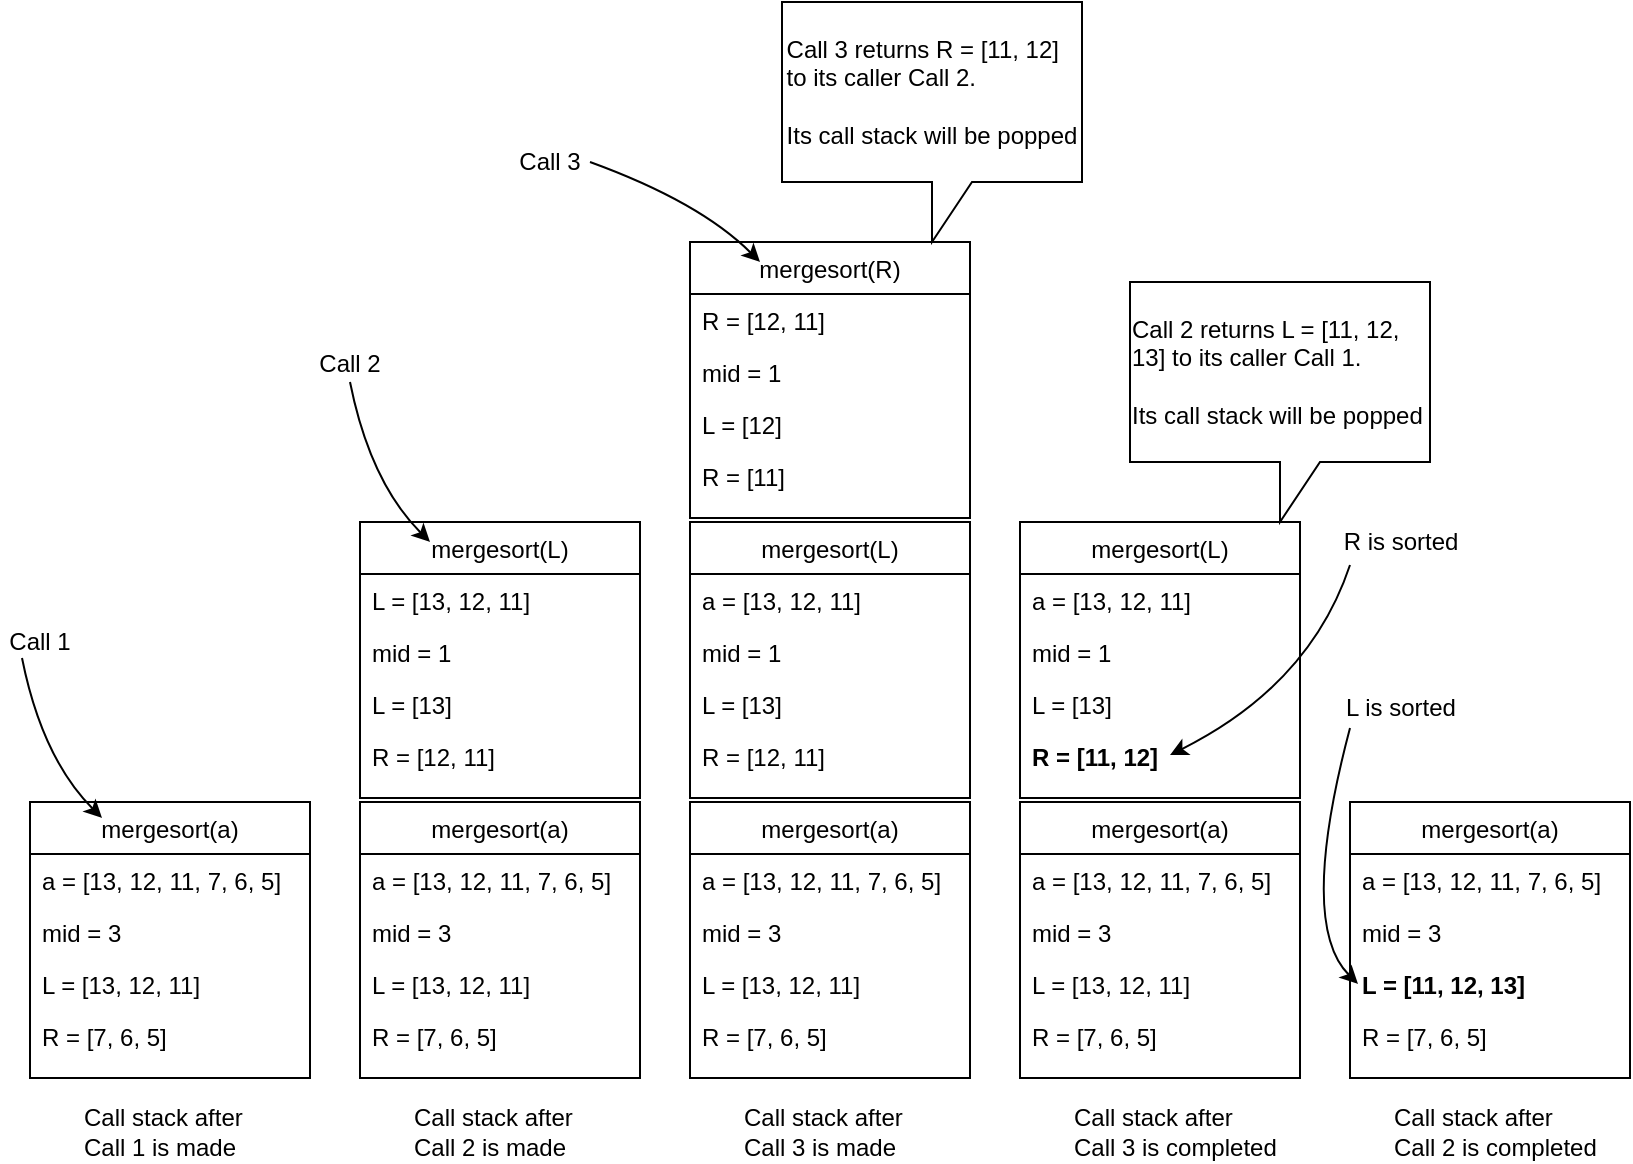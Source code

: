 <mxfile version="12.8.5" type="device"><diagram id="C5RBs43oDa-KdzZeNtuy" name="Page-1"><mxGraphModel dx="868" dy="341" grid="1" gridSize="10" guides="1" tooltips="1" connect="1" arrows="1" fold="1" page="1" pageScale="1" pageWidth="827" pageHeight="1169" math="0" shadow="0"><root><mxCell id="WIyWlLk6GJQsqaUBKTNV-0"/><mxCell id="WIyWlLk6GJQsqaUBKTNV-1" parent="WIyWlLk6GJQsqaUBKTNV-0"/><mxCell id="zkfFHV4jXpPFQw0GAbJ--0" value="mergesort(a)" style="swimlane;fontStyle=0;align=center;verticalAlign=top;childLayout=stackLayout;horizontal=1;startSize=26;horizontalStack=0;resizeParent=1;resizeLast=0;collapsible=1;marginBottom=0;rounded=0;shadow=0;strokeWidth=1;" parent="WIyWlLk6GJQsqaUBKTNV-1" vertex="1"><mxGeometry x="20" y="497" width="140" height="138" as="geometry"><mxRectangle x="230" y="140" width="160" height="26" as="alternateBounds"/></mxGeometry></mxCell><mxCell id="zkfFHV4jXpPFQw0GAbJ--1" value="a = [13, 12, 11, 7, 6, 5]" style="text;align=left;verticalAlign=top;spacingLeft=4;spacingRight=4;overflow=hidden;rotatable=0;points=[[0,0.5],[1,0.5]];portConstraint=eastwest;" parent="zkfFHV4jXpPFQw0GAbJ--0" vertex="1"><mxGeometry y="26" width="140" height="26" as="geometry"/></mxCell><mxCell id="zkfFHV4jXpPFQw0GAbJ--2" value="mid = 3" style="text;align=left;verticalAlign=top;spacingLeft=4;spacingRight=4;overflow=hidden;rotatable=0;points=[[0,0.5],[1,0.5]];portConstraint=eastwest;rounded=0;shadow=0;html=0;" parent="zkfFHV4jXpPFQw0GAbJ--0" vertex="1"><mxGeometry y="52" width="140" height="26" as="geometry"/></mxCell><mxCell id="zkfFHV4jXpPFQw0GAbJ--3" value="L = [13, 12, 11]" style="text;align=left;verticalAlign=top;spacingLeft=4;spacingRight=4;overflow=hidden;rotatable=0;points=[[0,0.5],[1,0.5]];portConstraint=eastwest;rounded=0;shadow=0;html=0;" parent="zkfFHV4jXpPFQw0GAbJ--0" vertex="1"><mxGeometry y="78" width="140" height="26" as="geometry"/></mxCell><mxCell id="kFyDjOCjN-ZDSAt7aYAC-1" value="R = [7, 6, 5]" style="text;align=left;verticalAlign=top;spacingLeft=4;spacingRight=4;overflow=hidden;rotatable=0;points=[[0,0.5],[1,0.5]];portConstraint=eastwest;rounded=0;shadow=0;html=0;" vertex="1" parent="zkfFHV4jXpPFQw0GAbJ--0"><mxGeometry y="104" width="140" height="26" as="geometry"/></mxCell><mxCell id="kFyDjOCjN-ZDSAt7aYAC-37" value="" style="group" vertex="1" connectable="0" parent="WIyWlLk6GJQsqaUBKTNV-1"><mxGeometry x="185" y="357" width="140" height="278" as="geometry"/></mxCell><mxCell id="kFyDjOCjN-ZDSAt7aYAC-2" value="mergesort(a)" style="swimlane;fontStyle=0;align=center;verticalAlign=top;childLayout=stackLayout;horizontal=1;startSize=26;horizontalStack=0;resizeParent=1;resizeLast=0;collapsible=1;marginBottom=0;rounded=0;shadow=0;strokeWidth=1;" vertex="1" parent="kFyDjOCjN-ZDSAt7aYAC-37"><mxGeometry y="140" width="140" height="138" as="geometry"><mxRectangle x="230" y="140" width="160" height="26" as="alternateBounds"/></mxGeometry></mxCell><mxCell id="kFyDjOCjN-ZDSAt7aYAC-3" value="a = [13, 12, 11, 7, 6, 5]" style="text;align=left;verticalAlign=top;spacingLeft=4;spacingRight=4;overflow=hidden;rotatable=0;points=[[0,0.5],[1,0.5]];portConstraint=eastwest;" vertex="1" parent="kFyDjOCjN-ZDSAt7aYAC-2"><mxGeometry y="26" width="140" height="26" as="geometry"/></mxCell><mxCell id="kFyDjOCjN-ZDSAt7aYAC-4" value="mid = 3" style="text;align=left;verticalAlign=top;spacingLeft=4;spacingRight=4;overflow=hidden;rotatable=0;points=[[0,0.5],[1,0.5]];portConstraint=eastwest;rounded=0;shadow=0;html=0;" vertex="1" parent="kFyDjOCjN-ZDSAt7aYAC-2"><mxGeometry y="52" width="140" height="26" as="geometry"/></mxCell><mxCell id="kFyDjOCjN-ZDSAt7aYAC-5" value="L = [13, 12, 11]" style="text;align=left;verticalAlign=top;spacingLeft=4;spacingRight=4;overflow=hidden;rotatable=0;points=[[0,0.5],[1,0.5]];portConstraint=eastwest;rounded=0;shadow=0;html=0;" vertex="1" parent="kFyDjOCjN-ZDSAt7aYAC-2"><mxGeometry y="78" width="140" height="26" as="geometry"/></mxCell><mxCell id="kFyDjOCjN-ZDSAt7aYAC-6" value="R = [7, 6, 5]" style="text;align=left;verticalAlign=top;spacingLeft=4;spacingRight=4;overflow=hidden;rotatable=0;points=[[0,0.5],[1,0.5]];portConstraint=eastwest;rounded=0;shadow=0;html=0;" vertex="1" parent="kFyDjOCjN-ZDSAt7aYAC-2"><mxGeometry y="104" width="140" height="26" as="geometry"/></mxCell><mxCell id="kFyDjOCjN-ZDSAt7aYAC-7" value="mergesort(L)" style="swimlane;fontStyle=0;align=center;verticalAlign=top;childLayout=stackLayout;horizontal=1;startSize=26;horizontalStack=0;resizeParent=1;resizeLast=0;collapsible=1;marginBottom=0;rounded=0;shadow=0;strokeWidth=1;" vertex="1" parent="kFyDjOCjN-ZDSAt7aYAC-37"><mxGeometry width="140" height="138" as="geometry"><mxRectangle x="230" y="140" width="160" height="26" as="alternateBounds"/></mxGeometry></mxCell><mxCell id="kFyDjOCjN-ZDSAt7aYAC-8" value="L = [13, 12, 11]" style="text;align=left;verticalAlign=top;spacingLeft=4;spacingRight=4;overflow=hidden;rotatable=0;points=[[0,0.5],[1,0.5]];portConstraint=eastwest;" vertex="1" parent="kFyDjOCjN-ZDSAt7aYAC-7"><mxGeometry y="26" width="140" height="26" as="geometry"/></mxCell><mxCell id="kFyDjOCjN-ZDSAt7aYAC-9" value="mid = 1" style="text;align=left;verticalAlign=top;spacingLeft=4;spacingRight=4;overflow=hidden;rotatable=0;points=[[0,0.5],[1,0.5]];portConstraint=eastwest;rounded=0;shadow=0;html=0;" vertex="1" parent="kFyDjOCjN-ZDSAt7aYAC-7"><mxGeometry y="52" width="140" height="26" as="geometry"/></mxCell><mxCell id="kFyDjOCjN-ZDSAt7aYAC-10" value="L = [13]" style="text;align=left;verticalAlign=top;spacingLeft=4;spacingRight=4;overflow=hidden;rotatable=0;points=[[0,0.5],[1,0.5]];portConstraint=eastwest;rounded=0;shadow=0;html=0;" vertex="1" parent="kFyDjOCjN-ZDSAt7aYAC-7"><mxGeometry y="78" width="140" height="26" as="geometry"/></mxCell><mxCell id="kFyDjOCjN-ZDSAt7aYAC-11" value="R = [12, 11]" style="text;align=left;verticalAlign=top;spacingLeft=4;spacingRight=4;overflow=hidden;rotatable=0;points=[[0,0.5],[1,0.5]];portConstraint=eastwest;rounded=0;shadow=0;html=0;" vertex="1" parent="kFyDjOCjN-ZDSAt7aYAC-7"><mxGeometry y="104" width="140" height="26" as="geometry"/></mxCell><mxCell id="kFyDjOCjN-ZDSAt7aYAC-38" value="" style="group" vertex="1" connectable="0" parent="WIyWlLk6GJQsqaUBKTNV-1"><mxGeometry x="350" y="217" width="140" height="418" as="geometry"/></mxCell><mxCell id="kFyDjOCjN-ZDSAt7aYAC-46" value="mergesort(L)" style="swimlane;fontStyle=0;align=center;verticalAlign=top;childLayout=stackLayout;horizontal=1;startSize=26;horizontalStack=0;resizeParent=1;resizeLast=0;collapsible=1;marginBottom=0;rounded=0;shadow=0;strokeWidth=1;" vertex="1" parent="kFyDjOCjN-ZDSAt7aYAC-38"><mxGeometry y="140" width="140" height="138" as="geometry"><mxRectangle x="230" y="140" width="160" height="26" as="alternateBounds"/></mxGeometry></mxCell><mxCell id="kFyDjOCjN-ZDSAt7aYAC-47" value="a = [13, 12, 11]" style="text;align=left;verticalAlign=top;spacingLeft=4;spacingRight=4;overflow=hidden;rotatable=0;points=[[0,0.5],[1,0.5]];portConstraint=eastwest;" vertex="1" parent="kFyDjOCjN-ZDSAt7aYAC-46"><mxGeometry y="26" width="140" height="26" as="geometry"/></mxCell><mxCell id="kFyDjOCjN-ZDSAt7aYAC-48" value="mid = 1" style="text;align=left;verticalAlign=top;spacingLeft=4;spacingRight=4;overflow=hidden;rotatable=0;points=[[0,0.5],[1,0.5]];portConstraint=eastwest;rounded=0;shadow=0;html=0;" vertex="1" parent="kFyDjOCjN-ZDSAt7aYAC-46"><mxGeometry y="52" width="140" height="26" as="geometry"/></mxCell><mxCell id="kFyDjOCjN-ZDSAt7aYAC-49" value="L = [13]" style="text;align=left;verticalAlign=top;spacingLeft=4;spacingRight=4;overflow=hidden;rotatable=0;points=[[0,0.5],[1,0.5]];portConstraint=eastwest;rounded=0;shadow=0;html=0;" vertex="1" parent="kFyDjOCjN-ZDSAt7aYAC-46"><mxGeometry y="78" width="140" height="26" as="geometry"/></mxCell><mxCell id="kFyDjOCjN-ZDSAt7aYAC-50" value="R = [12, 11]" style="text;align=left;verticalAlign=top;spacingLeft=4;spacingRight=4;overflow=hidden;rotatable=0;points=[[0,0.5],[1,0.5]];portConstraint=eastwest;rounded=0;shadow=0;html=0;" vertex="1" parent="kFyDjOCjN-ZDSAt7aYAC-46"><mxGeometry y="104" width="140" height="26" as="geometry"/></mxCell><mxCell id="kFyDjOCjN-ZDSAt7aYAC-12" value="mergesort(a)" style="swimlane;fontStyle=0;align=center;verticalAlign=top;childLayout=stackLayout;horizontal=1;startSize=26;horizontalStack=0;resizeParent=1;resizeLast=0;collapsible=1;marginBottom=0;rounded=0;shadow=0;strokeWidth=1;" vertex="1" parent="kFyDjOCjN-ZDSAt7aYAC-38"><mxGeometry y="280" width="140" height="138" as="geometry"><mxRectangle x="230" y="140" width="160" height="26" as="alternateBounds"/></mxGeometry></mxCell><mxCell id="kFyDjOCjN-ZDSAt7aYAC-13" value="a = [13, 12, 11, 7, 6, 5]" style="text;align=left;verticalAlign=top;spacingLeft=4;spacingRight=4;overflow=hidden;rotatable=0;points=[[0,0.5],[1,0.5]];portConstraint=eastwest;" vertex="1" parent="kFyDjOCjN-ZDSAt7aYAC-12"><mxGeometry y="26" width="140" height="26" as="geometry"/></mxCell><mxCell id="kFyDjOCjN-ZDSAt7aYAC-14" value="mid = 3" style="text;align=left;verticalAlign=top;spacingLeft=4;spacingRight=4;overflow=hidden;rotatable=0;points=[[0,0.5],[1,0.5]];portConstraint=eastwest;rounded=0;shadow=0;html=0;" vertex="1" parent="kFyDjOCjN-ZDSAt7aYAC-12"><mxGeometry y="52" width="140" height="26" as="geometry"/></mxCell><mxCell id="kFyDjOCjN-ZDSAt7aYAC-15" value="L = [13, 12, 11]" style="text;align=left;verticalAlign=top;spacingLeft=4;spacingRight=4;overflow=hidden;rotatable=0;points=[[0,0.5],[1,0.5]];portConstraint=eastwest;rounded=0;shadow=0;html=0;" vertex="1" parent="kFyDjOCjN-ZDSAt7aYAC-12"><mxGeometry y="78" width="140" height="26" as="geometry"/></mxCell><mxCell id="kFyDjOCjN-ZDSAt7aYAC-16" value="R = [7, 6, 5]" style="text;align=left;verticalAlign=top;spacingLeft=4;spacingRight=4;overflow=hidden;rotatable=0;points=[[0,0.5],[1,0.5]];portConstraint=eastwest;rounded=0;shadow=0;html=0;" vertex="1" parent="kFyDjOCjN-ZDSAt7aYAC-12"><mxGeometry y="104" width="140" height="26" as="geometry"/></mxCell><mxCell id="kFyDjOCjN-ZDSAt7aYAC-22" value="mergesort(R)" style="swimlane;fontStyle=0;align=center;verticalAlign=top;childLayout=stackLayout;horizontal=1;startSize=26;horizontalStack=0;resizeParent=1;resizeLast=0;collapsible=1;marginBottom=0;rounded=0;shadow=0;strokeWidth=1;" vertex="1" parent="kFyDjOCjN-ZDSAt7aYAC-38"><mxGeometry width="140" height="138" as="geometry"><mxRectangle x="230" y="140" width="160" height="26" as="alternateBounds"/></mxGeometry></mxCell><mxCell id="kFyDjOCjN-ZDSAt7aYAC-23" value="R = [12, 11]" style="text;align=left;verticalAlign=top;spacingLeft=4;spacingRight=4;overflow=hidden;rotatable=0;points=[[0,0.5],[1,0.5]];portConstraint=eastwest;" vertex="1" parent="kFyDjOCjN-ZDSAt7aYAC-22"><mxGeometry y="26" width="140" height="26" as="geometry"/></mxCell><mxCell id="kFyDjOCjN-ZDSAt7aYAC-24" value="mid = 1" style="text;align=left;verticalAlign=top;spacingLeft=4;spacingRight=4;overflow=hidden;rotatable=0;points=[[0,0.5],[1,0.5]];portConstraint=eastwest;rounded=0;shadow=0;html=0;" vertex="1" parent="kFyDjOCjN-ZDSAt7aYAC-22"><mxGeometry y="52" width="140" height="26" as="geometry"/></mxCell><mxCell id="kFyDjOCjN-ZDSAt7aYAC-25" value="L = [12]" style="text;align=left;verticalAlign=top;spacingLeft=4;spacingRight=4;overflow=hidden;rotatable=0;points=[[0,0.5],[1,0.5]];portConstraint=eastwest;rounded=0;shadow=0;html=0;" vertex="1" parent="kFyDjOCjN-ZDSAt7aYAC-22"><mxGeometry y="78" width="140" height="26" as="geometry"/></mxCell><mxCell id="kFyDjOCjN-ZDSAt7aYAC-26" value="R = [11]" style="text;align=left;verticalAlign=top;spacingLeft=4;spacingRight=4;overflow=hidden;rotatable=0;points=[[0,0.5],[1,0.5]];portConstraint=eastwest;rounded=0;shadow=0;html=0;" vertex="1" parent="kFyDjOCjN-ZDSAt7aYAC-22"><mxGeometry y="104" width="140" height="26" as="geometry"/></mxCell><mxCell id="kFyDjOCjN-ZDSAt7aYAC-39" value="" style="group" vertex="1" connectable="0" parent="WIyWlLk6GJQsqaUBKTNV-1"><mxGeometry x="515" y="357" width="140" height="278" as="geometry"/></mxCell><mxCell id="kFyDjOCjN-ZDSAt7aYAC-51" value="mergesort(L)" style="swimlane;fontStyle=0;align=center;verticalAlign=top;childLayout=stackLayout;horizontal=1;startSize=26;horizontalStack=0;resizeParent=1;resizeLast=0;collapsible=1;marginBottom=0;rounded=0;shadow=0;strokeWidth=1;" vertex="1" parent="kFyDjOCjN-ZDSAt7aYAC-39"><mxGeometry width="140" height="138" as="geometry"><mxRectangle x="230" y="140" width="160" height="26" as="alternateBounds"/></mxGeometry></mxCell><mxCell id="kFyDjOCjN-ZDSAt7aYAC-52" value="a = [13, 12, 11]" style="text;align=left;verticalAlign=top;spacingLeft=4;spacingRight=4;overflow=hidden;rotatable=0;points=[[0,0.5],[1,0.5]];portConstraint=eastwest;" vertex="1" parent="kFyDjOCjN-ZDSAt7aYAC-51"><mxGeometry y="26" width="140" height="26" as="geometry"/></mxCell><mxCell id="kFyDjOCjN-ZDSAt7aYAC-53" value="mid = 1" style="text;align=left;verticalAlign=top;spacingLeft=4;spacingRight=4;overflow=hidden;rotatable=0;points=[[0,0.5],[1,0.5]];portConstraint=eastwest;rounded=0;shadow=0;html=0;" vertex="1" parent="kFyDjOCjN-ZDSAt7aYAC-51"><mxGeometry y="52" width="140" height="26" as="geometry"/></mxCell><mxCell id="kFyDjOCjN-ZDSAt7aYAC-78" value="" style="curved=1;endArrow=classic;html=1;" edge="1" parent="kFyDjOCjN-ZDSAt7aYAC-51"><mxGeometry width="50" height="50" relative="1" as="geometry"><mxPoint x="165" y="21.5" as="sourcePoint"/><mxPoint x="75" y="116.5" as="targetPoint"/><Array as="points"><mxPoint x="145" y="81.5"/></Array></mxGeometry></mxCell><mxCell id="kFyDjOCjN-ZDSAt7aYAC-54" value="L = [13]" style="text;align=left;verticalAlign=top;spacingLeft=4;spacingRight=4;overflow=hidden;rotatable=0;points=[[0,0.5],[1,0.5]];portConstraint=eastwest;rounded=0;shadow=0;html=0;" vertex="1" parent="kFyDjOCjN-ZDSAt7aYAC-51"><mxGeometry y="78" width="140" height="26" as="geometry"/></mxCell><mxCell id="kFyDjOCjN-ZDSAt7aYAC-55" value="R = [11, 12]" style="text;align=left;verticalAlign=top;spacingLeft=4;spacingRight=4;overflow=hidden;rotatable=0;points=[[0,0.5],[1,0.5]];portConstraint=eastwest;rounded=0;shadow=0;html=0;fontStyle=1" vertex="1" parent="kFyDjOCjN-ZDSAt7aYAC-51"><mxGeometry y="104" width="140" height="26" as="geometry"/></mxCell><mxCell id="kFyDjOCjN-ZDSAt7aYAC-27" value="mergesort(a)" style="swimlane;fontStyle=0;align=center;verticalAlign=top;childLayout=stackLayout;horizontal=1;startSize=26;horizontalStack=0;resizeParent=1;resizeLast=0;collapsible=1;marginBottom=0;rounded=0;shadow=0;strokeWidth=1;" vertex="1" parent="kFyDjOCjN-ZDSAt7aYAC-39"><mxGeometry y="140" width="140" height="138" as="geometry"><mxRectangle x="230" y="140" width="160" height="26" as="alternateBounds"/></mxGeometry></mxCell><mxCell id="kFyDjOCjN-ZDSAt7aYAC-84" value="" style="curved=1;endArrow=classic;html=1;" edge="1" parent="kFyDjOCjN-ZDSAt7aYAC-27"><mxGeometry width="50" height="50" relative="1" as="geometry"><mxPoint x="165" y="-37" as="sourcePoint"/><mxPoint x="169" y="91" as="targetPoint"/><Array as="points"><mxPoint x="139" y="61"/></Array></mxGeometry></mxCell><mxCell id="kFyDjOCjN-ZDSAt7aYAC-28" value="a = [13, 12, 11, 7, 6, 5]" style="text;align=left;verticalAlign=top;spacingLeft=4;spacingRight=4;overflow=hidden;rotatable=0;points=[[0,0.5],[1,0.5]];portConstraint=eastwest;" vertex="1" parent="kFyDjOCjN-ZDSAt7aYAC-27"><mxGeometry y="26" width="140" height="26" as="geometry"/></mxCell><mxCell id="kFyDjOCjN-ZDSAt7aYAC-29" value="mid = 3" style="text;align=left;verticalAlign=top;spacingLeft=4;spacingRight=4;overflow=hidden;rotatable=0;points=[[0,0.5],[1,0.5]];portConstraint=eastwest;rounded=0;shadow=0;html=0;" vertex="1" parent="kFyDjOCjN-ZDSAt7aYAC-27"><mxGeometry y="52" width="140" height="26" as="geometry"/></mxCell><mxCell id="kFyDjOCjN-ZDSAt7aYAC-30" value="L = [13, 12, 11]" style="text;align=left;verticalAlign=top;spacingLeft=4;spacingRight=4;overflow=hidden;rotatable=0;points=[[0,0.5],[1,0.5]];portConstraint=eastwest;rounded=0;shadow=0;html=0;" vertex="1" parent="kFyDjOCjN-ZDSAt7aYAC-27"><mxGeometry y="78" width="140" height="26" as="geometry"/></mxCell><mxCell id="kFyDjOCjN-ZDSAt7aYAC-31" value="R = [7, 6, 5]" style="text;align=left;verticalAlign=top;spacingLeft=4;spacingRight=4;overflow=hidden;rotatable=0;points=[[0,0.5],[1,0.5]];portConstraint=eastwest;rounded=0;shadow=0;html=0;" vertex="1" parent="kFyDjOCjN-ZDSAt7aYAC-27"><mxGeometry y="104" width="140" height="26" as="geometry"/></mxCell><mxCell id="kFyDjOCjN-ZDSAt7aYAC-41" value="mergesort(a)" style="swimlane;fontStyle=0;align=center;verticalAlign=top;childLayout=stackLayout;horizontal=1;startSize=26;horizontalStack=0;resizeParent=1;resizeLast=0;collapsible=1;marginBottom=0;rounded=0;shadow=0;strokeWidth=1;" vertex="1" parent="WIyWlLk6GJQsqaUBKTNV-1"><mxGeometry x="680" y="497" width="140" height="138" as="geometry"><mxRectangle x="230" y="140" width="160" height="26" as="alternateBounds"/></mxGeometry></mxCell><mxCell id="kFyDjOCjN-ZDSAt7aYAC-42" value="a = [13, 12, 11, 7, 6, 5]" style="text;align=left;verticalAlign=top;spacingLeft=4;spacingRight=4;overflow=hidden;rotatable=0;points=[[0,0.5],[1,0.5]];portConstraint=eastwest;" vertex="1" parent="kFyDjOCjN-ZDSAt7aYAC-41"><mxGeometry y="26" width="140" height="26" as="geometry"/></mxCell><mxCell id="kFyDjOCjN-ZDSAt7aYAC-43" value="mid = 3" style="text;align=left;verticalAlign=top;spacingLeft=4;spacingRight=4;overflow=hidden;rotatable=0;points=[[0,0.5],[1,0.5]];portConstraint=eastwest;rounded=0;shadow=0;html=0;" vertex="1" parent="kFyDjOCjN-ZDSAt7aYAC-41"><mxGeometry y="52" width="140" height="26" as="geometry"/></mxCell><mxCell id="kFyDjOCjN-ZDSAt7aYAC-44" value="L = [11, 12, 13]" style="text;align=left;verticalAlign=top;spacingLeft=4;spacingRight=4;overflow=hidden;rotatable=0;points=[[0,0.5],[1,0.5]];portConstraint=eastwest;rounded=0;shadow=0;html=0;fontStyle=1" vertex="1" parent="kFyDjOCjN-ZDSAt7aYAC-41"><mxGeometry y="78" width="140" height="26" as="geometry"/></mxCell><mxCell id="kFyDjOCjN-ZDSAt7aYAC-45" value="R = [7, 6, 5]" style="text;align=left;verticalAlign=top;spacingLeft=4;spacingRight=4;overflow=hidden;rotatable=0;points=[[0,0.5],[1,0.5]];portConstraint=eastwest;rounded=0;shadow=0;html=0;fontStyle=0" vertex="1" parent="kFyDjOCjN-ZDSAt7aYAC-41"><mxGeometry y="104" width="140" height="26" as="geometry"/></mxCell><mxCell id="kFyDjOCjN-ZDSAt7aYAC-56" value="&lt;font style=&quot;font-size: 12px&quot;&gt;Call stack after &lt;br&gt;Call 1 is made&lt;/font&gt;" style="text;html=1;align=left;verticalAlign=middle;resizable=0;points=[];autosize=1;" vertex="1" parent="WIyWlLk6GJQsqaUBKTNV-1"><mxGeometry x="45" y="647" width="90" height="30" as="geometry"/></mxCell><mxCell id="kFyDjOCjN-ZDSAt7aYAC-57" value="&lt;font style=&quot;font-size: 12px&quot;&gt;Call stack after &lt;br&gt;Call 2 is made&lt;/font&gt;" style="text;html=1;align=left;verticalAlign=middle;resizable=0;points=[];autosize=1;" vertex="1" parent="WIyWlLk6GJQsqaUBKTNV-1"><mxGeometry x="210" y="647" width="90" height="30" as="geometry"/></mxCell><mxCell id="kFyDjOCjN-ZDSAt7aYAC-58" value="&lt;font style=&quot;font-size: 12px&quot;&gt;Call stack after &lt;br&gt;Call 3 is made&lt;/font&gt;" style="text;html=1;align=left;verticalAlign=middle;resizable=0;points=[];autosize=1;" vertex="1" parent="WIyWlLk6GJQsqaUBKTNV-1"><mxGeometry x="375" y="647" width="90" height="30" as="geometry"/></mxCell><mxCell id="kFyDjOCjN-ZDSAt7aYAC-69" value="" style="curved=1;endArrow=classic;html=1;" edge="1" parent="WIyWlLk6GJQsqaUBKTNV-1"><mxGeometry width="50" height="50" relative="1" as="geometry"><mxPoint x="180" y="287" as="sourcePoint"/><mxPoint x="220" y="367" as="targetPoint"/><Array as="points"><mxPoint x="190" y="337"/></Array></mxGeometry></mxCell><mxCell id="kFyDjOCjN-ZDSAt7aYAC-70" value="Call 2" style="text;html=1;strokeColor=none;fillColor=none;align=center;verticalAlign=middle;whiteSpace=wrap;rounded=0;" vertex="1" parent="WIyWlLk6GJQsqaUBKTNV-1"><mxGeometry x="160" y="268" width="40" height="20" as="geometry"/></mxCell><mxCell id="kFyDjOCjN-ZDSAt7aYAC-72" value="" style="curved=1;endArrow=classic;html=1;" edge="1" parent="WIyWlLk6GJQsqaUBKTNV-1"><mxGeometry width="50" height="50" relative="1" as="geometry"><mxPoint x="16" y="425" as="sourcePoint"/><mxPoint x="56" y="505" as="targetPoint"/><Array as="points"><mxPoint x="26" y="475"/></Array></mxGeometry></mxCell><mxCell id="kFyDjOCjN-ZDSAt7aYAC-73" value="Call 1" style="text;html=1;strokeColor=none;fillColor=none;align=center;verticalAlign=middle;whiteSpace=wrap;rounded=0;" vertex="1" parent="WIyWlLk6GJQsqaUBKTNV-1"><mxGeometry x="5" y="407" width="40" height="20" as="geometry"/></mxCell><mxCell id="kFyDjOCjN-ZDSAt7aYAC-74" value="" style="curved=1;endArrow=classic;html=1;" edge="1" parent="WIyWlLk6GJQsqaUBKTNV-1"><mxGeometry width="50" height="50" relative="1" as="geometry"><mxPoint x="300" y="177" as="sourcePoint"/><mxPoint x="385" y="227" as="targetPoint"/><Array as="points"><mxPoint x="355" y="197"/></Array></mxGeometry></mxCell><mxCell id="kFyDjOCjN-ZDSAt7aYAC-75" value="Call 3" style="text;html=1;strokeColor=none;fillColor=none;align=center;verticalAlign=middle;whiteSpace=wrap;rounded=0;" vertex="1" parent="WIyWlLk6GJQsqaUBKTNV-1"><mxGeometry x="260" y="167" width="40" height="20" as="geometry"/></mxCell><mxCell id="kFyDjOCjN-ZDSAt7aYAC-79" value="&lt;div style=&quot;text-align: left ; white-space: normal&quot;&gt;Call 3 returns R = [11, 12]&lt;/div&gt;&lt;div style=&quot;text-align: left ; white-space: normal&quot;&gt;to its caller Call 2.&amp;nbsp;&lt;/div&gt;&lt;div style=&quot;text-align: left ; white-space: normal&quot;&gt;&lt;br&gt;&lt;/div&gt;&lt;div style=&quot;text-align: left ; white-space: normal&quot;&gt;Its call stack will be popped&lt;/div&gt;" style="shape=callout;whiteSpace=wrap;html=1;perimeter=calloutPerimeter;" vertex="1" parent="WIyWlLk6GJQsqaUBKTNV-1"><mxGeometry x="396" y="97" width="150" height="120" as="geometry"/></mxCell><mxCell id="kFyDjOCjN-ZDSAt7aYAC-80" value="R is sorted" style="text;html=1;align=center;verticalAlign=middle;resizable=0;points=[];autosize=1;" vertex="1" parent="WIyWlLk6GJQsqaUBKTNV-1"><mxGeometry x="670" y="357" width="70" height="20" as="geometry"/></mxCell><mxCell id="kFyDjOCjN-ZDSAt7aYAC-81" value="&lt;div style=&quot;text-align: left ; white-space: normal&quot;&gt;Call 2 returns L = [11, 12, 13]&amp;nbsp;&lt;span&gt;to its caller Call 1.&amp;nbsp;&lt;/span&gt;&lt;/div&gt;&lt;div style=&quot;text-align: left ; white-space: normal&quot;&gt;&lt;br&gt;&lt;/div&gt;&lt;div style=&quot;text-align: left ; white-space: normal&quot;&gt;Its call stack will be popped&lt;/div&gt;" style="shape=callout;whiteSpace=wrap;html=1;perimeter=calloutPerimeter;" vertex="1" parent="WIyWlLk6GJQsqaUBKTNV-1"><mxGeometry x="570" y="237" width="150" height="120" as="geometry"/></mxCell><mxCell id="kFyDjOCjN-ZDSAt7aYAC-82" value="&lt;font style=&quot;font-size: 12px&quot;&gt;Call stack after &lt;br&gt;Call 3 is completed&lt;/font&gt;" style="text;html=1;align=left;verticalAlign=middle;resizable=0;points=[];autosize=1;" vertex="1" parent="WIyWlLk6GJQsqaUBKTNV-1"><mxGeometry x="540" y="647" width="120" height="30" as="geometry"/></mxCell><mxCell id="kFyDjOCjN-ZDSAt7aYAC-83" value="&lt;font style=&quot;font-size: 12px&quot;&gt;Call stack after &lt;br&gt;Call 2 is completed&lt;/font&gt;" style="text;html=1;align=left;verticalAlign=middle;resizable=0;points=[];autosize=1;" vertex="1" parent="WIyWlLk6GJQsqaUBKTNV-1"><mxGeometry x="700" y="647" width="120" height="30" as="geometry"/></mxCell><mxCell id="kFyDjOCjN-ZDSAt7aYAC-85" value="L is sorted" style="text;html=1;align=center;verticalAlign=middle;resizable=0;points=[];autosize=1;" vertex="1" parent="WIyWlLk6GJQsqaUBKTNV-1"><mxGeometry x="670" y="440" width="70" height="20" as="geometry"/></mxCell></root></mxGraphModel></diagram></mxfile>